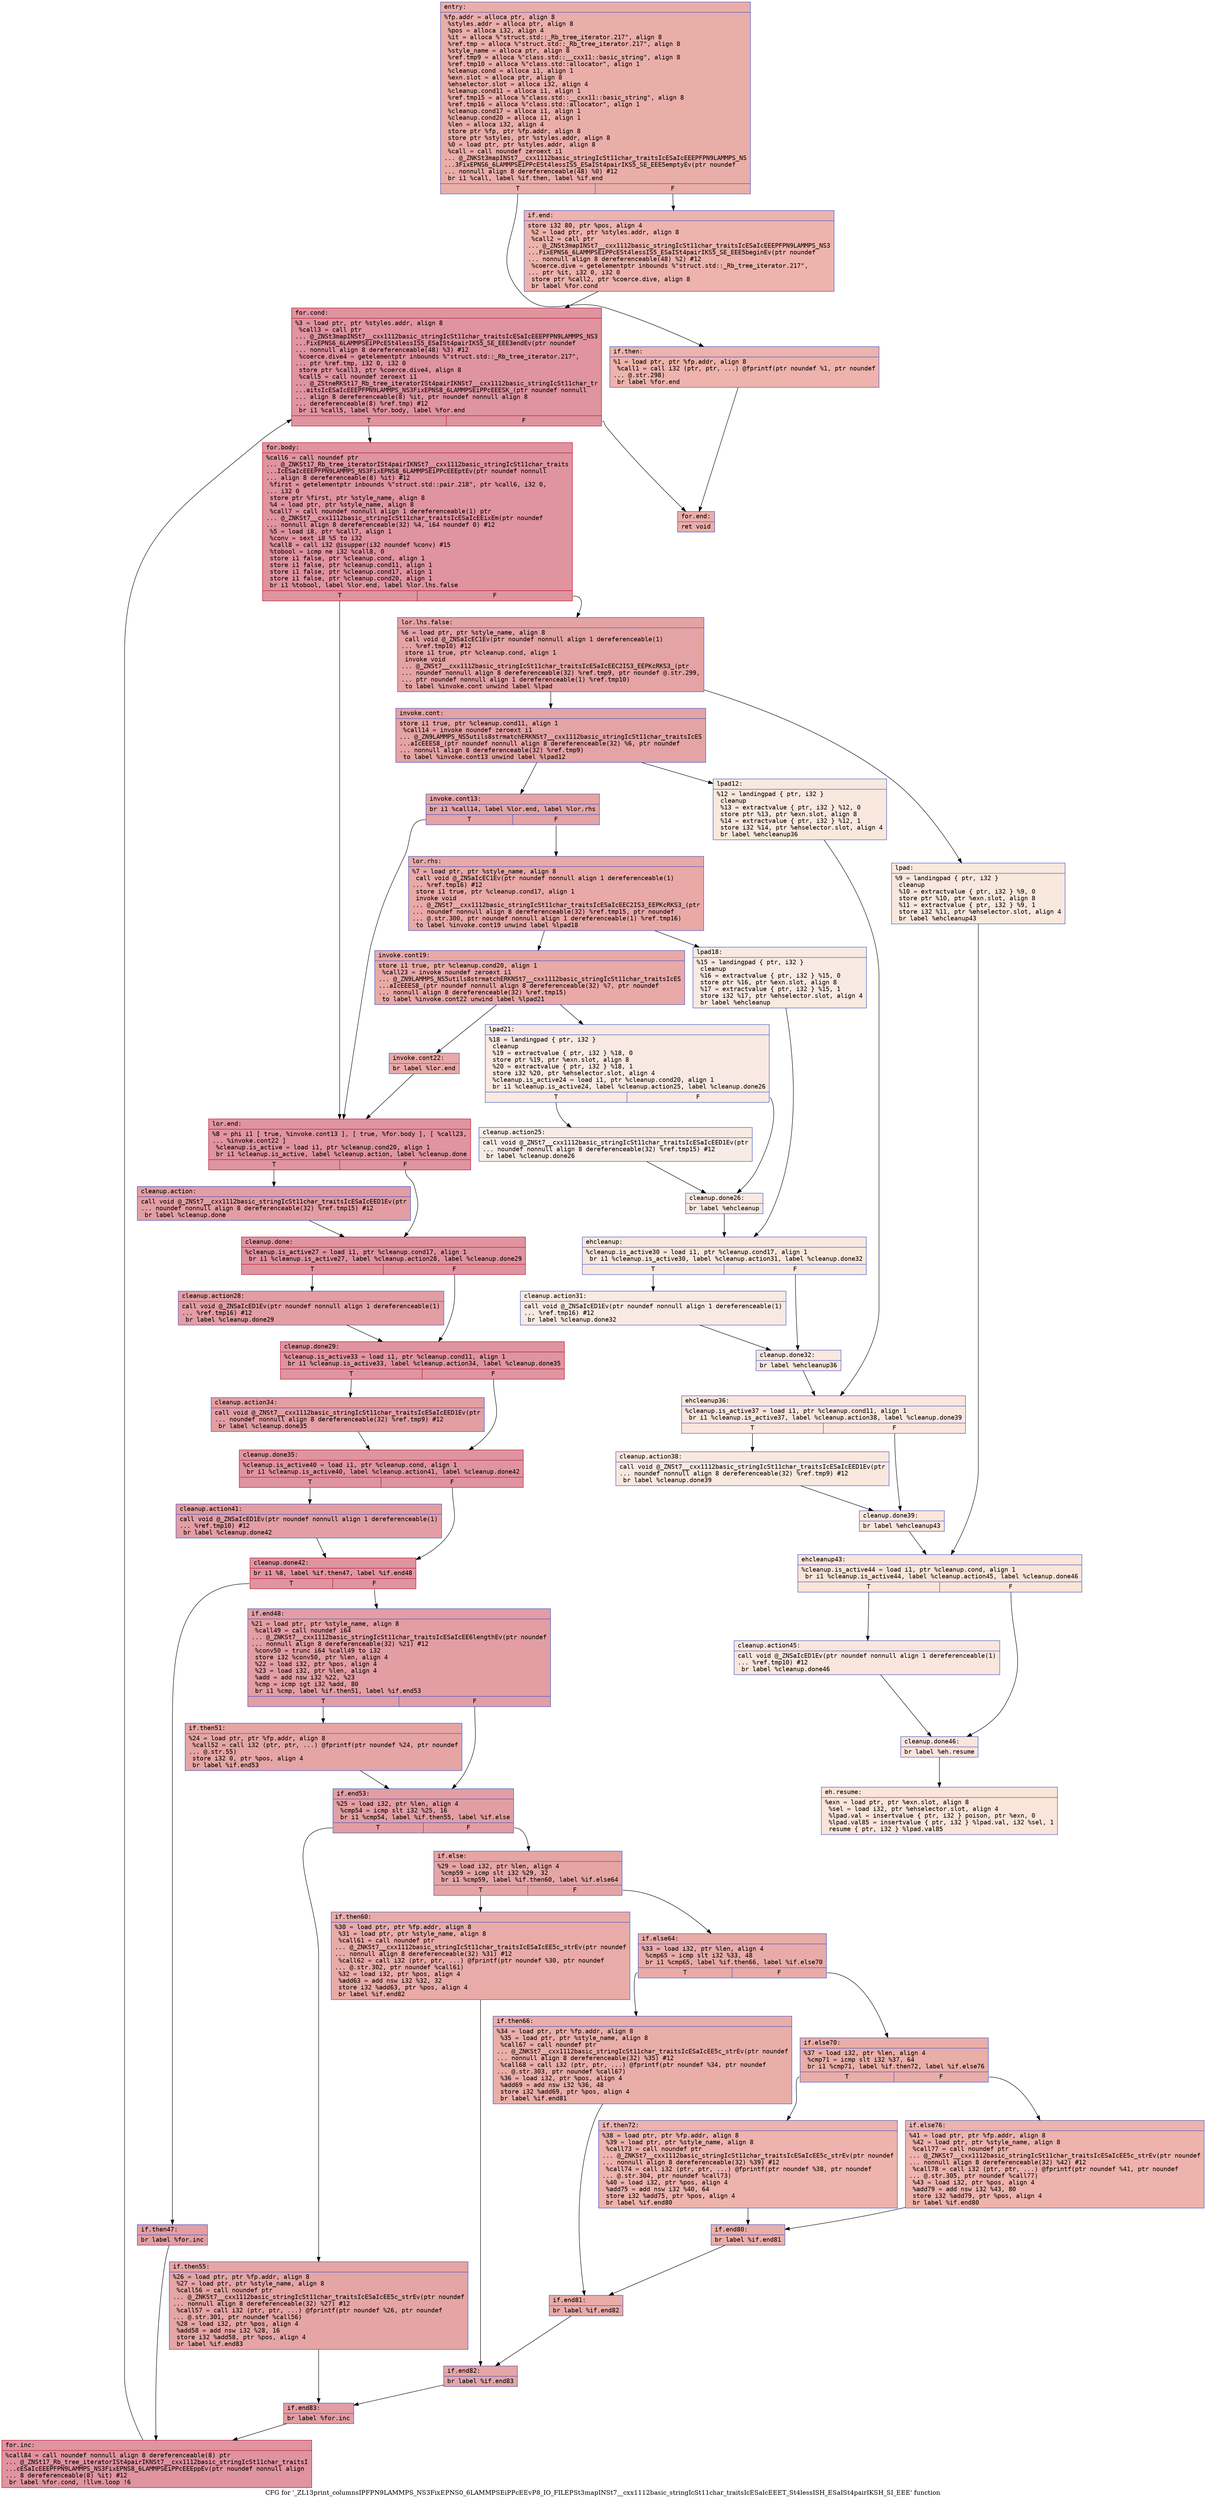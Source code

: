 digraph "CFG for '_ZL13print_columnsIPFPN9LAMMPS_NS3FixEPNS0_6LAMMPSEiPPcEEvP8_IO_FILEPSt3mapINSt7__cxx1112basic_stringIcSt11char_traitsIcESaIcEEET_St4lessISH_ESaISt4pairIKSH_SI_EEE' function" {
	label="CFG for '_ZL13print_columnsIPFPN9LAMMPS_NS3FixEPNS0_6LAMMPSEiPPcEEvP8_IO_FILEPSt3mapINSt7__cxx1112basic_stringIcSt11char_traitsIcESaIcEEET_St4lessISH_ESaISt4pairIKSH_SI_EEE' function";

	Node0x56284671ec80 [shape=record,color="#3d50c3ff", style=filled, fillcolor="#d0473d70" fontname="Courier",label="{entry:\l|  %fp.addr = alloca ptr, align 8\l  %styles.addr = alloca ptr, align 8\l  %pos = alloca i32, align 4\l  %it = alloca %\"struct.std::_Rb_tree_iterator.217\", align 8\l  %ref.tmp = alloca %\"struct.std::_Rb_tree_iterator.217\", align 8\l  %style_name = alloca ptr, align 8\l  %ref.tmp9 = alloca %\"class.std::__cxx11::basic_string\", align 8\l  %ref.tmp10 = alloca %\"class.std::allocator\", align 1\l  %cleanup.cond = alloca i1, align 1\l  %exn.slot = alloca ptr, align 8\l  %ehselector.slot = alloca i32, align 4\l  %cleanup.cond11 = alloca i1, align 1\l  %ref.tmp15 = alloca %\"class.std::__cxx11::basic_string\", align 8\l  %ref.tmp16 = alloca %\"class.std::allocator\", align 1\l  %cleanup.cond17 = alloca i1, align 1\l  %cleanup.cond20 = alloca i1, align 1\l  %len = alloca i32, align 4\l  store ptr %fp, ptr %fp.addr, align 8\l  store ptr %styles, ptr %styles.addr, align 8\l  %0 = load ptr, ptr %styles.addr, align 8\l  %call = call noundef zeroext i1\l... @_ZNKSt3mapINSt7__cxx1112basic_stringIcSt11char_traitsIcESaIcEEEPFPN9LAMMPS_NS\l...3FixEPNS6_6LAMMPSEiPPcESt4lessIS5_ESaISt4pairIKS5_SE_EEE5emptyEv(ptr noundef\l... nonnull align 8 dereferenceable(48) %0) #12\l  br i1 %call, label %if.then, label %if.end\l|{<s0>T|<s1>F}}"];
	Node0x56284671ec80:s0 -> Node0x56284671fdb0[tooltip="entry -> if.then\nProbability 50.00%" ];
	Node0x56284671ec80:s1 -> Node0x56284671fe20[tooltip="entry -> if.end\nProbability 50.00%" ];
	Node0x56284671fdb0 [shape=record,color="#3d50c3ff", style=filled, fillcolor="#d6524470" fontname="Courier",label="{if.then:\l|  %1 = load ptr, ptr %fp.addr, align 8\l  %call1 = call i32 (ptr, ptr, ...) @fprintf(ptr noundef %1, ptr noundef\l... @.str.298)\l  br label %for.end\l}"];
	Node0x56284671fdb0 -> Node0x562846720040[tooltip="if.then -> for.end\nProbability 100.00%" ];
	Node0x56284671fe20 [shape=record,color="#3d50c3ff", style=filled, fillcolor="#d6524470" fontname="Courier",label="{if.end:\l|  store i32 80, ptr %pos, align 4\l  %2 = load ptr, ptr %styles.addr, align 8\l  %call2 = call ptr\l... @_ZNSt3mapINSt7__cxx1112basic_stringIcSt11char_traitsIcESaIcEEEPFPN9LAMMPS_NS3\l...FixEPNS6_6LAMMPSEiPPcESt4lessIS5_ESaISt4pairIKS5_SE_EEE5beginEv(ptr noundef\l... nonnull align 8 dereferenceable(48) %2) #12\l  %coerce.dive = getelementptr inbounds %\"struct.std::_Rb_tree_iterator.217\",\l... ptr %it, i32 0, i32 0\l  store ptr %call2, ptr %coerce.dive, align 8\l  br label %for.cond\l}"];
	Node0x56284671fe20 -> Node0x5628467207b0[tooltip="if.end -> for.cond\nProbability 100.00%" ];
	Node0x5628467207b0 [shape=record,color="#b70d28ff", style=filled, fillcolor="#b70d2870" fontname="Courier",label="{for.cond:\l|  %3 = load ptr, ptr %styles.addr, align 8\l  %call3 = call ptr\l... @_ZNSt3mapINSt7__cxx1112basic_stringIcSt11char_traitsIcESaIcEEEPFPN9LAMMPS_NS3\l...FixEPNS6_6LAMMPSEiPPcESt4lessIS5_ESaISt4pairIKS5_SE_EEE3endEv(ptr noundef\l... nonnull align 8 dereferenceable(48) %3) #12\l  %coerce.dive4 = getelementptr inbounds %\"struct.std::_Rb_tree_iterator.217\",\l... ptr %ref.tmp, i32 0, i32 0\l  store ptr %call3, ptr %coerce.dive4, align 8\l  %call5 = call noundef zeroext i1\l... @_ZStneRKSt17_Rb_tree_iteratorISt4pairIKNSt7__cxx1112basic_stringIcSt11char_tr\l...aitsIcESaIcEEEPFPN9LAMMPS_NS3FixEPNS8_6LAMMPSEiPPcEEESK_(ptr noundef nonnull\l... align 8 dereferenceable(8) %it, ptr noundef nonnull align 8\l... dereferenceable(8) %ref.tmp) #12\l  br i1 %call5, label %for.body, label %for.end\l|{<s0>T|<s1>F}}"];
	Node0x5628467207b0:s0 -> Node0x5628466ade90[tooltip="for.cond -> for.body\nProbability 96.88%" ];
	Node0x5628467207b0:s1 -> Node0x562846720040[tooltip="for.cond -> for.end\nProbability 3.12%" ];
	Node0x5628466ade90 [shape=record,color="#b70d28ff", style=filled, fillcolor="#b70d2870" fontname="Courier",label="{for.body:\l|  %call6 = call noundef ptr\l... @_ZNKSt17_Rb_tree_iteratorISt4pairIKNSt7__cxx1112basic_stringIcSt11char_traits\l...IcESaIcEEEPFPN9LAMMPS_NS3FixEPNS8_6LAMMPSEiPPcEEEptEv(ptr noundef nonnull\l... align 8 dereferenceable(8) %it) #12\l  %first = getelementptr inbounds %\"struct.std::pair.218\", ptr %call6, i32 0,\l... i32 0\l  store ptr %first, ptr %style_name, align 8\l  %4 = load ptr, ptr %style_name, align 8\l  %call7 = call noundef nonnull align 1 dereferenceable(1) ptr\l... @_ZNKSt7__cxx1112basic_stringIcSt11char_traitsIcESaIcEEixEm(ptr noundef\l... nonnull align 8 dereferenceable(32) %4, i64 noundef 0) #12\l  %5 = load i8, ptr %call7, align 1\l  %conv = sext i8 %5 to i32\l  %call8 = call i32 @isupper(i32 noundef %conv) #15\l  %tobool = icmp ne i32 %call8, 0\l  store i1 false, ptr %cleanup.cond, align 1\l  store i1 false, ptr %cleanup.cond11, align 1\l  store i1 false, ptr %cleanup.cond17, align 1\l  store i1 false, ptr %cleanup.cond20, align 1\l  br i1 %tobool, label %lor.end, label %lor.lhs.false\l|{<s0>T|<s1>F}}"];
	Node0x5628466ade90:s0 -> Node0x562846721a90[tooltip="for.body -> lor.end\nProbability 62.50%" ];
	Node0x5628466ade90:s1 -> Node0x562846721b60[tooltip="for.body -> lor.lhs.false\nProbability 37.50%" ];
	Node0x562846721b60 [shape=record,color="#3d50c3ff", style=filled, fillcolor="#c32e3170" fontname="Courier",label="{lor.lhs.false:\l|  %6 = load ptr, ptr %style_name, align 8\l  call void @_ZNSaIcEC1Ev(ptr noundef nonnull align 1 dereferenceable(1)\l... %ref.tmp10) #12\l  store i1 true, ptr %cleanup.cond, align 1\l  invoke void\l... @_ZNSt7__cxx1112basic_stringIcSt11char_traitsIcESaIcEEC2IS3_EEPKcRKS3_(ptr\l... noundef nonnull align 8 dereferenceable(32) %ref.tmp9, ptr noundef @.str.299,\l... ptr noundef nonnull align 1 dereferenceable(1) %ref.tmp10)\l          to label %invoke.cont unwind label %lpad\l}"];
	Node0x562846721b60 -> Node0x562846721ee0[tooltip="lor.lhs.false -> invoke.cont\nProbability 100.00%" ];
	Node0x562846721b60 -> Node0x562846721f60[tooltip="lor.lhs.false -> lpad\nProbability 0.00%" ];
	Node0x562846721ee0 [shape=record,color="#3d50c3ff", style=filled, fillcolor="#c32e3170" fontname="Courier",label="{invoke.cont:\l|  store i1 true, ptr %cleanup.cond11, align 1\l  %call14 = invoke noundef zeroext i1\l... @_ZN9LAMMPS_NS5utils8strmatchERKNSt7__cxx1112basic_stringIcSt11char_traitsIcES\l...aIcEEES8_(ptr noundef nonnull align 8 dereferenceable(32) %6, ptr noundef\l... nonnull align 8 dereferenceable(32) %ref.tmp9)\l          to label %invoke.cont13 unwind label %lpad12\l}"];
	Node0x562846721ee0 -> Node0x562846721e90[tooltip="invoke.cont -> invoke.cont13\nProbability 100.00%" ];
	Node0x562846721ee0 -> Node0x5628467222f0[tooltip="invoke.cont -> lpad12\nProbability 0.00%" ];
	Node0x562846721e90 [shape=record,color="#3d50c3ff", style=filled, fillcolor="#c32e3170" fontname="Courier",label="{invoke.cont13:\l|  br i1 %call14, label %lor.end, label %lor.rhs\l|{<s0>T|<s1>F}}"];
	Node0x562846721e90:s0 -> Node0x562846721a90[tooltip="invoke.cont13 -> lor.end\nProbability 50.00%" ];
	Node0x562846721e90:s1 -> Node0x562846722570[tooltip="invoke.cont13 -> lor.rhs\nProbability 50.00%" ];
	Node0x562846722570 [shape=record,color="#3d50c3ff", style=filled, fillcolor="#ca3b3770" fontname="Courier",label="{lor.rhs:\l|  %7 = load ptr, ptr %style_name, align 8\l  call void @_ZNSaIcEC1Ev(ptr noundef nonnull align 1 dereferenceable(1)\l... %ref.tmp16) #12\l  store i1 true, ptr %cleanup.cond17, align 1\l  invoke void\l... @_ZNSt7__cxx1112basic_stringIcSt11char_traitsIcESaIcEEC2IS3_EEPKcRKS3_(ptr\l... noundef nonnull align 8 dereferenceable(32) %ref.tmp15, ptr noundef\l... @.str.300, ptr noundef nonnull align 1 dereferenceable(1) %ref.tmp16)\l          to label %invoke.cont19 unwind label %lpad18\l}"];
	Node0x562846722570 -> Node0x562846722910[tooltip="lor.rhs -> invoke.cont19\nProbability 100.00%" ];
	Node0x562846722570 -> Node0x562846722990[tooltip="lor.rhs -> lpad18\nProbability 0.00%" ];
	Node0x562846722910 [shape=record,color="#3d50c3ff", style=filled, fillcolor="#ca3b3770" fontname="Courier",label="{invoke.cont19:\l|  store i1 true, ptr %cleanup.cond20, align 1\l  %call23 = invoke noundef zeroext i1\l... @_ZN9LAMMPS_NS5utils8strmatchERKNSt7__cxx1112basic_stringIcSt11char_traitsIcES\l...aIcEEES8_(ptr noundef nonnull align 8 dereferenceable(32) %7, ptr noundef\l... nonnull align 8 dereferenceable(32) %ref.tmp15)\l          to label %invoke.cont22 unwind label %lpad21\l}"];
	Node0x562846722910 -> Node0x5628467228c0[tooltip="invoke.cont19 -> invoke.cont22\nProbability 100.00%" ];
	Node0x562846722910 -> Node0x5628467200b0[tooltip="invoke.cont19 -> lpad21\nProbability 0.00%" ];
	Node0x5628467228c0 [shape=record,color="#3d50c3ff", style=filled, fillcolor="#ca3b3770" fontname="Courier",label="{invoke.cont22:\l|  br label %lor.end\l}"];
	Node0x5628467228c0 -> Node0x562846721a90[tooltip="invoke.cont22 -> lor.end\nProbability 100.00%" ];
	Node0x562846721a90 [shape=record,color="#b70d28ff", style=filled, fillcolor="#b70d2870" fontname="Courier",label="{lor.end:\l|  %8 = phi i1 [ true, %invoke.cont13 ], [ true, %for.body ], [ %call23,\l... %invoke.cont22 ]\l  %cleanup.is_active = load i1, ptr %cleanup.cond20, align 1\l  br i1 %cleanup.is_active, label %cleanup.action, label %cleanup.done\l|{<s0>T|<s1>F}}"];
	Node0x562846721a90:s0 -> Node0x562846723410[tooltip="lor.end -> cleanup.action\nProbability 50.00%" ];
	Node0x562846721a90:s1 -> Node0x562846723460[tooltip="lor.end -> cleanup.done\nProbability 50.00%" ];
	Node0x562846723410 [shape=record,color="#3d50c3ff", style=filled, fillcolor="#be242e70" fontname="Courier",label="{cleanup.action:\l|  call void @_ZNSt7__cxx1112basic_stringIcSt11char_traitsIcESaIcEED1Ev(ptr\l... noundef nonnull align 8 dereferenceable(32) %ref.tmp15) #12\l  br label %cleanup.done\l}"];
	Node0x562846723410 -> Node0x562846723460[tooltip="cleanup.action -> cleanup.done\nProbability 100.00%" ];
	Node0x562846723460 [shape=record,color="#b70d28ff", style=filled, fillcolor="#b70d2870" fontname="Courier",label="{cleanup.done:\l|  %cleanup.is_active27 = load i1, ptr %cleanup.cond17, align 1\l  br i1 %cleanup.is_active27, label %cleanup.action28, label %cleanup.done29\l|{<s0>T|<s1>F}}"];
	Node0x562846723460:s0 -> Node0x562846723560[tooltip="cleanup.done -> cleanup.action28\nProbability 50.00%" ];
	Node0x562846723460:s1 -> Node0x562846723840[tooltip="cleanup.done -> cleanup.done29\nProbability 50.00%" ];
	Node0x562846723560 [shape=record,color="#3d50c3ff", style=filled, fillcolor="#be242e70" fontname="Courier",label="{cleanup.action28:\l|  call void @_ZNSaIcED1Ev(ptr noundef nonnull align 1 dereferenceable(1)\l... %ref.tmp16) #12\l  br label %cleanup.done29\l}"];
	Node0x562846723560 -> Node0x562846723840[tooltip="cleanup.action28 -> cleanup.done29\nProbability 100.00%" ];
	Node0x562846723840 [shape=record,color="#b70d28ff", style=filled, fillcolor="#b70d2870" fontname="Courier",label="{cleanup.done29:\l|  %cleanup.is_active33 = load i1, ptr %cleanup.cond11, align 1\l  br i1 %cleanup.is_active33, label %cleanup.action34, label %cleanup.done35\l|{<s0>T|<s1>F}}"];
	Node0x562846723840:s0 -> Node0x562846723bd0[tooltip="cleanup.done29 -> cleanup.action34\nProbability 50.00%" ];
	Node0x562846723840:s1 -> Node0x562846723c20[tooltip="cleanup.done29 -> cleanup.done35\nProbability 50.00%" ];
	Node0x562846723bd0 [shape=record,color="#3d50c3ff", style=filled, fillcolor="#be242e70" fontname="Courier",label="{cleanup.action34:\l|  call void @_ZNSt7__cxx1112basic_stringIcSt11char_traitsIcESaIcEED1Ev(ptr\l... noundef nonnull align 8 dereferenceable(32) %ref.tmp9) #12\l  br label %cleanup.done35\l}"];
	Node0x562846723bd0 -> Node0x562846723c20[tooltip="cleanup.action34 -> cleanup.done35\nProbability 100.00%" ];
	Node0x562846723c20 [shape=record,color="#b70d28ff", style=filled, fillcolor="#b70d2870" fontname="Courier",label="{cleanup.done35:\l|  %cleanup.is_active40 = load i1, ptr %cleanup.cond, align 1\l  br i1 %cleanup.is_active40, label %cleanup.action41, label %cleanup.done42\l|{<s0>T|<s1>F}}"];
	Node0x562846723c20:s0 -> Node0x562846723d50[tooltip="cleanup.done35 -> cleanup.action41\nProbability 50.00%" ];
	Node0x562846723c20:s1 -> Node0x562846724000[tooltip="cleanup.done35 -> cleanup.done42\nProbability 50.00%" ];
	Node0x562846723d50 [shape=record,color="#3d50c3ff", style=filled, fillcolor="#be242e70" fontname="Courier",label="{cleanup.action41:\l|  call void @_ZNSaIcED1Ev(ptr noundef nonnull align 1 dereferenceable(1)\l... %ref.tmp10) #12\l  br label %cleanup.done42\l}"];
	Node0x562846723d50 -> Node0x562846724000[tooltip="cleanup.action41 -> cleanup.done42\nProbability 100.00%" ];
	Node0x562846724000 [shape=record,color="#b70d28ff", style=filled, fillcolor="#b70d2870" fontname="Courier",label="{cleanup.done42:\l|  br i1 %8, label %if.then47, label %if.end48\l|{<s0>T|<s1>F}}"];
	Node0x562846724000:s0 -> Node0x5628467242b0[tooltip="cleanup.done42 -> if.then47\nProbability 50.00%" ];
	Node0x562846724000:s1 -> Node0x562846724300[tooltip="cleanup.done42 -> if.end48\nProbability 50.00%" ];
	Node0x5628467242b0 [shape=record,color="#3d50c3ff", style=filled, fillcolor="#be242e70" fontname="Courier",label="{if.then47:\l|  br label %for.inc\l}"];
	Node0x5628467242b0 -> Node0x562846724400[tooltip="if.then47 -> for.inc\nProbability 100.00%" ];
	Node0x562846721f60 [shape=record,color="#3d50c3ff", style=filled, fillcolor="#f2cab570" fontname="Courier",label="{lpad:\l|  %9 = landingpad \{ ptr, i32 \}\l          cleanup\l  %10 = extractvalue \{ ptr, i32 \} %9, 0\l  store ptr %10, ptr %exn.slot, align 8\l  %11 = extractvalue \{ ptr, i32 \} %9, 1\l  store i32 %11, ptr %ehselector.slot, align 4\l  br label %ehcleanup43\l}"];
	Node0x562846721f60 -> Node0x562846724770[tooltip="lpad -> ehcleanup43\nProbability 100.00%" ];
	Node0x5628467222f0 [shape=record,color="#3d50c3ff", style=filled, fillcolor="#f2cab570" fontname="Courier",label="{lpad12:\l|  %12 = landingpad \{ ptr, i32 \}\l          cleanup\l  %13 = extractvalue \{ ptr, i32 \} %12, 0\l  store ptr %13, ptr %exn.slot, align 8\l  %14 = extractvalue \{ ptr, i32 \} %12, 1\l  store i32 %14, ptr %ehselector.slot, align 4\l  br label %ehcleanup36\l}"];
	Node0x5628467222f0 -> Node0x562846724ae0[tooltip="lpad12 -> ehcleanup36\nProbability 100.00%" ];
	Node0x562846722990 [shape=record,color="#3d50c3ff", style=filled, fillcolor="#efcebd70" fontname="Courier",label="{lpad18:\l|  %15 = landingpad \{ ptr, i32 \}\l          cleanup\l  %16 = extractvalue \{ ptr, i32 \} %15, 0\l  store ptr %16, ptr %exn.slot, align 8\l  %17 = extractvalue \{ ptr, i32 \} %15, 1\l  store i32 %17, ptr %ehselector.slot, align 4\l  br label %ehcleanup\l}"];
	Node0x562846722990 -> Node0x562846724eb0[tooltip="lpad18 -> ehcleanup\nProbability 100.00%" ];
	Node0x5628467200b0 [shape=record,color="#3d50c3ff", style=filled, fillcolor="#efcebd70" fontname="Courier",label="{lpad21:\l|  %18 = landingpad \{ ptr, i32 \}\l          cleanup\l  %19 = extractvalue \{ ptr, i32 \} %18, 0\l  store ptr %19, ptr %exn.slot, align 8\l  %20 = extractvalue \{ ptr, i32 \} %18, 1\l  store i32 %20, ptr %ehselector.slot, align 4\l  %cleanup.is_active24 = load i1, ptr %cleanup.cond20, align 1\l  br i1 %cleanup.is_active24, label %cleanup.action25, label %cleanup.done26\l|{<s0>T|<s1>F}}"];
	Node0x5628467200b0:s0 -> Node0x562846725390[tooltip="lpad21 -> cleanup.action25\nProbability 50.00%" ];
	Node0x5628467200b0:s1 -> Node0x562846725460[tooltip="lpad21 -> cleanup.done26\nProbability 50.00%" ];
	Node0x562846725390 [shape=record,color="#3d50c3ff", style=filled, fillcolor="#ecd3c570" fontname="Courier",label="{cleanup.action25:\l|  call void @_ZNSt7__cxx1112basic_stringIcSt11char_traitsIcESaIcEED1Ev(ptr\l... noundef nonnull align 8 dereferenceable(32) %ref.tmp15) #12\l  br label %cleanup.done26\l}"];
	Node0x562846725390 -> Node0x562846725460[tooltip="cleanup.action25 -> cleanup.done26\nProbability 100.00%" ];
	Node0x562846725460 [shape=record,color="#3d50c3ff", style=filled, fillcolor="#efcebd70" fontname="Courier",label="{cleanup.done26:\l|  br label %ehcleanup\l}"];
	Node0x562846725460 -> Node0x562846724eb0[tooltip="cleanup.done26 -> ehcleanup\nProbability 100.00%" ];
	Node0x562846724eb0 [shape=record,color="#3d50c3ff", style=filled, fillcolor="#f2cab570" fontname="Courier",label="{ehcleanup:\l|  %cleanup.is_active30 = load i1, ptr %cleanup.cond17, align 1\l  br i1 %cleanup.is_active30, label %cleanup.action31, label %cleanup.done32\l|{<s0>T|<s1>F}}"];
	Node0x562846724eb0:s0 -> Node0x5628467255f0[tooltip="ehcleanup -> cleanup.action31\nProbability 50.00%" ];
	Node0x562846724eb0:s1 -> Node0x562846725910[tooltip="ehcleanup -> cleanup.done32\nProbability 50.00%" ];
	Node0x5628467255f0 [shape=record,color="#3d50c3ff", style=filled, fillcolor="#efcebd70" fontname="Courier",label="{cleanup.action31:\l|  call void @_ZNSaIcED1Ev(ptr noundef nonnull align 1 dereferenceable(1)\l... %ref.tmp16) #12\l  br label %cleanup.done32\l}"];
	Node0x5628467255f0 -> Node0x562846725910[tooltip="cleanup.action31 -> cleanup.done32\nProbability 100.00%" ];
	Node0x562846725910 [shape=record,color="#3d50c3ff", style=filled, fillcolor="#f2cab570" fontname="Courier",label="{cleanup.done32:\l|  br label %ehcleanup36\l}"];
	Node0x562846725910 -> Node0x562846724ae0[tooltip="cleanup.done32 -> ehcleanup36\nProbability 100.00%" ];
	Node0x562846724ae0 [shape=record,color="#3d50c3ff", style=filled, fillcolor="#f3c7b170" fontname="Courier",label="{ehcleanup36:\l|  %cleanup.is_active37 = load i1, ptr %cleanup.cond11, align 1\l  br i1 %cleanup.is_active37, label %cleanup.action38, label %cleanup.done39\l|{<s0>T|<s1>F}}"];
	Node0x562846724ae0:s0 -> Node0x562846725d10[tooltip="ehcleanup36 -> cleanup.action38\nProbability 50.00%" ];
	Node0x562846724ae0:s1 -> Node0x562846725d60[tooltip="ehcleanup36 -> cleanup.done39\nProbability 50.00%" ];
	Node0x562846725d10 [shape=record,color="#3d50c3ff", style=filled, fillcolor="#f2cab570" fontname="Courier",label="{cleanup.action38:\l|  call void @_ZNSt7__cxx1112basic_stringIcSt11char_traitsIcESaIcEED1Ev(ptr\l... noundef nonnull align 8 dereferenceable(32) %ref.tmp9) #12\l  br label %cleanup.done39\l}"];
	Node0x562846725d10 -> Node0x562846725d60[tooltip="cleanup.action38 -> cleanup.done39\nProbability 100.00%" ];
	Node0x562846725d60 [shape=record,color="#3d50c3ff", style=filled, fillcolor="#f3c7b170" fontname="Courier",label="{cleanup.done39:\l|  br label %ehcleanup43\l}"];
	Node0x562846725d60 -> Node0x562846724770[tooltip="cleanup.done39 -> ehcleanup43\nProbability 100.00%" ];
	Node0x562846724770 [shape=record,color="#3d50c3ff", style=filled, fillcolor="#f5c1a970" fontname="Courier",label="{ehcleanup43:\l|  %cleanup.is_active44 = load i1, ptr %cleanup.cond, align 1\l  br i1 %cleanup.is_active44, label %cleanup.action45, label %cleanup.done46\l|{<s0>T|<s1>F}}"];
	Node0x562846724770:s0 -> Node0x562846725e90[tooltip="ehcleanup43 -> cleanup.action45\nProbability 50.00%" ];
	Node0x562846724770:s1 -> Node0x5628467261b0[tooltip="ehcleanup43 -> cleanup.done46\nProbability 50.00%" ];
	Node0x562846725e90 [shape=record,color="#3d50c3ff", style=filled, fillcolor="#f3c7b170" fontname="Courier",label="{cleanup.action45:\l|  call void @_ZNSaIcED1Ev(ptr noundef nonnull align 1 dereferenceable(1)\l... %ref.tmp10) #12\l  br label %cleanup.done46\l}"];
	Node0x562846725e90 -> Node0x5628467261b0[tooltip="cleanup.action45 -> cleanup.done46\nProbability 100.00%" ];
	Node0x5628467261b0 [shape=record,color="#3d50c3ff", style=filled, fillcolor="#f5c1a970" fontname="Courier",label="{cleanup.done46:\l|  br label %eh.resume\l}"];
	Node0x5628467261b0 -> Node0x562846726460[tooltip="cleanup.done46 -> eh.resume\nProbability 100.00%" ];
	Node0x562846724300 [shape=record,color="#3d50c3ff", style=filled, fillcolor="#be242e70" fontname="Courier",label="{if.end48:\l|  %21 = load ptr, ptr %style_name, align 8\l  %call49 = call noundef i64\l... @_ZNKSt7__cxx1112basic_stringIcSt11char_traitsIcESaIcEE6lengthEv(ptr noundef\l... nonnull align 8 dereferenceable(32) %21) #12\l  %conv50 = trunc i64 %call49 to i32\l  store i32 %conv50, ptr %len, align 4\l  %22 = load i32, ptr %pos, align 4\l  %23 = load i32, ptr %len, align 4\l  %add = add nsw i32 %22, %23\l  %cmp = icmp sgt i32 %add, 80\l  br i1 %cmp, label %if.then51, label %if.end53\l|{<s0>T|<s1>F}}"];
	Node0x562846724300:s0 -> Node0x5628467265a0[tooltip="if.end48 -> if.then51\nProbability 50.00%" ];
	Node0x562846724300:s1 -> Node0x562846726a90[tooltip="if.end48 -> if.end53\nProbability 50.00%" ];
	Node0x5628467265a0 [shape=record,color="#3d50c3ff", style=filled, fillcolor="#c5333470" fontname="Courier",label="{if.then51:\l|  %24 = load ptr, ptr %fp.addr, align 8\l  %call52 = call i32 (ptr, ptr, ...) @fprintf(ptr noundef %24, ptr noundef\l... @.str.55)\l  store i32 0, ptr %pos, align 4\l  br label %if.end53\l}"];
	Node0x5628467265a0 -> Node0x562846726a90[tooltip="if.then51 -> if.end53\nProbability 100.00%" ];
	Node0x562846726a90 [shape=record,color="#3d50c3ff", style=filled, fillcolor="#be242e70" fontname="Courier",label="{if.end53:\l|  %25 = load i32, ptr %len, align 4\l  %cmp54 = icmp slt i32 %25, 16\l  br i1 %cmp54, label %if.then55, label %if.else\l|{<s0>T|<s1>F}}"];
	Node0x562846726a90:s0 -> Node0x562846726fb0[tooltip="if.end53 -> if.then55\nProbability 50.00%" ];
	Node0x562846726a90:s1 -> Node0x562846727030[tooltip="if.end53 -> if.else\nProbability 50.00%" ];
	Node0x562846726fb0 [shape=record,color="#3d50c3ff", style=filled, fillcolor="#c5333470" fontname="Courier",label="{if.then55:\l|  %26 = load ptr, ptr %fp.addr, align 8\l  %27 = load ptr, ptr %style_name, align 8\l  %call56 = call noundef ptr\l... @_ZNKSt7__cxx1112basic_stringIcSt11char_traitsIcESaIcEE5c_strEv(ptr noundef\l... nonnull align 8 dereferenceable(32) %27) #12\l  %call57 = call i32 (ptr, ptr, ...) @fprintf(ptr noundef %26, ptr noundef\l... @.str.301, ptr noundef %call56)\l  %28 = load i32, ptr %pos, align 4\l  %add58 = add nsw i32 %28, 16\l  store i32 %add58, ptr %pos, align 4\l  br label %if.end83\l}"];
	Node0x562846726fb0 -> Node0x5628467275c0[tooltip="if.then55 -> if.end83\nProbability 100.00%" ];
	Node0x562846727030 [shape=record,color="#3d50c3ff", style=filled, fillcolor="#c5333470" fontname="Courier",label="{if.else:\l|  %29 = load i32, ptr %len, align 4\l  %cmp59 = icmp slt i32 %29, 32\l  br i1 %cmp59, label %if.then60, label %if.else64\l|{<s0>T|<s1>F}}"];
	Node0x562846727030:s0 -> Node0x562846722c60[tooltip="if.else -> if.then60\nProbability 50.00%" ];
	Node0x562846727030:s1 -> Node0x562846722ce0[tooltip="if.else -> if.else64\nProbability 50.00%" ];
	Node0x562846722c60 [shape=record,color="#3d50c3ff", style=filled, fillcolor="#cc403a70" fontname="Courier",label="{if.then60:\l|  %30 = load ptr, ptr %fp.addr, align 8\l  %31 = load ptr, ptr %style_name, align 8\l  %call61 = call noundef ptr\l... @_ZNKSt7__cxx1112basic_stringIcSt11char_traitsIcESaIcEE5c_strEv(ptr noundef\l... nonnull align 8 dereferenceable(32) %31) #12\l  %call62 = call i32 (ptr, ptr, ...) @fprintf(ptr noundef %30, ptr noundef\l... @.str.302, ptr noundef %call61)\l  %32 = load i32, ptr %pos, align 4\l  %add63 = add nsw i32 %32, 32\l  store i32 %add63, ptr %pos, align 4\l  br label %if.end82\l}"];
	Node0x562846722c60 -> Node0x562846723230[tooltip="if.then60 -> if.end82\nProbability 100.00%" ];
	Node0x562846722ce0 [shape=record,color="#3d50c3ff", style=filled, fillcolor="#cc403a70" fontname="Courier",label="{if.else64:\l|  %33 = load i32, ptr %len, align 4\l  %cmp65 = icmp slt i32 %33, 48\l  br i1 %cmp65, label %if.then66, label %if.else70\l|{<s0>T|<s1>F}}"];
	Node0x562846722ce0:s0 -> Node0x562846728700[tooltip="if.else64 -> if.then66\nProbability 50.00%" ];
	Node0x562846722ce0:s1 -> Node0x562846728780[tooltip="if.else64 -> if.else70\nProbability 50.00%" ];
	Node0x562846728700 [shape=record,color="#3d50c3ff", style=filled, fillcolor="#d0473d70" fontname="Courier",label="{if.then66:\l|  %34 = load ptr, ptr %fp.addr, align 8\l  %35 = load ptr, ptr %style_name, align 8\l  %call67 = call noundef ptr\l... @_ZNKSt7__cxx1112basic_stringIcSt11char_traitsIcESaIcEE5c_strEv(ptr noundef\l... nonnull align 8 dereferenceable(32) %35) #12\l  %call68 = call i32 (ptr, ptr, ...) @fprintf(ptr noundef %34, ptr noundef\l... @.str.303, ptr noundef %call67)\l  %36 = load i32, ptr %pos, align 4\l  %add69 = add nsw i32 %36, 48\l  store i32 %add69, ptr %pos, align 4\l  br label %if.end81\l}"];
	Node0x562846728700 -> Node0x562846728e00[tooltip="if.then66 -> if.end81\nProbability 100.00%" ];
	Node0x562846728780 [shape=record,color="#3d50c3ff", style=filled, fillcolor="#d0473d70" fontname="Courier",label="{if.else70:\l|  %37 = load i32, ptr %len, align 4\l  %cmp71 = icmp slt i32 %37, 64\l  br i1 %cmp71, label %if.then72, label %if.else76\l|{<s0>T|<s1>F}}"];
	Node0x562846728780:s0 -> Node0x562846729020[tooltip="if.else70 -> if.then72\nProbability 50.00%" ];
	Node0x562846728780:s1 -> Node0x5628467290a0[tooltip="if.else70 -> if.else76\nProbability 50.00%" ];
	Node0x562846729020 [shape=record,color="#3d50c3ff", style=filled, fillcolor="#d6524470" fontname="Courier",label="{if.then72:\l|  %38 = load ptr, ptr %fp.addr, align 8\l  %39 = load ptr, ptr %style_name, align 8\l  %call73 = call noundef ptr\l... @_ZNKSt7__cxx1112basic_stringIcSt11char_traitsIcESaIcEE5c_strEv(ptr noundef\l... nonnull align 8 dereferenceable(32) %39) #12\l  %call74 = call i32 (ptr, ptr, ...) @fprintf(ptr noundef %38, ptr noundef\l... @.str.304, ptr noundef %call73)\l  %40 = load i32, ptr %pos, align 4\l  %add75 = add nsw i32 %40, 64\l  store i32 %add75, ptr %pos, align 4\l  br label %if.end80\l}"];
	Node0x562846729020 -> Node0x562846729720[tooltip="if.then72 -> if.end80\nProbability 100.00%" ];
	Node0x5628467290a0 [shape=record,color="#3d50c3ff", style=filled, fillcolor="#d6524470" fontname="Courier",label="{if.else76:\l|  %41 = load ptr, ptr %fp.addr, align 8\l  %42 = load ptr, ptr %style_name, align 8\l  %call77 = call noundef ptr\l... @_ZNKSt7__cxx1112basic_stringIcSt11char_traitsIcESaIcEE5c_strEv(ptr noundef\l... nonnull align 8 dereferenceable(32) %42) #12\l  %call78 = call i32 (ptr, ptr, ...) @fprintf(ptr noundef %41, ptr noundef\l... @.str.305, ptr noundef %call77)\l  %43 = load i32, ptr %pos, align 4\l  %add79 = add nsw i32 %43, 80\l  store i32 %add79, ptr %pos, align 4\l  br label %if.end80\l}"];
	Node0x5628467290a0 -> Node0x562846729720[tooltip="if.else76 -> if.end80\nProbability 100.00%" ];
	Node0x562846729720 [shape=record,color="#3d50c3ff", style=filled, fillcolor="#d0473d70" fontname="Courier",label="{if.end80:\l|  br label %if.end81\l}"];
	Node0x562846729720 -> Node0x562846728e00[tooltip="if.end80 -> if.end81\nProbability 100.00%" ];
	Node0x562846728e00 [shape=record,color="#3d50c3ff", style=filled, fillcolor="#cc403a70" fontname="Courier",label="{if.end81:\l|  br label %if.end82\l}"];
	Node0x562846728e00 -> Node0x562846723230[tooltip="if.end81 -> if.end82\nProbability 100.00%" ];
	Node0x562846723230 [shape=record,color="#3d50c3ff", style=filled, fillcolor="#c5333470" fontname="Courier",label="{if.end82:\l|  br label %if.end83\l}"];
	Node0x562846723230 -> Node0x5628467275c0[tooltip="if.end82 -> if.end83\nProbability 100.00%" ];
	Node0x5628467275c0 [shape=record,color="#3d50c3ff", style=filled, fillcolor="#be242e70" fontname="Courier",label="{if.end83:\l|  br label %for.inc\l}"];
	Node0x5628467275c0 -> Node0x562846724400[tooltip="if.end83 -> for.inc\nProbability 100.00%" ];
	Node0x562846724400 [shape=record,color="#b70d28ff", style=filled, fillcolor="#b70d2870" fontname="Courier",label="{for.inc:\l|  %call84 = call noundef nonnull align 8 dereferenceable(8) ptr\l... @_ZNSt17_Rb_tree_iteratorISt4pairIKNSt7__cxx1112basic_stringIcSt11char_traitsI\l...cESaIcEEEPFPN9LAMMPS_NS3FixEPNS8_6LAMMPSEiPPcEEEppEv(ptr noundef nonnull align\l... 8 dereferenceable(8) %it) #12\l  br label %for.cond, !llvm.loop !6\l}"];
	Node0x562846724400 -> Node0x5628467207b0[tooltip="for.inc -> for.cond\nProbability 100.00%" ];
	Node0x562846720040 [shape=record,color="#3d50c3ff", style=filled, fillcolor="#d0473d70" fontname="Courier",label="{for.end:\l|  ret void\l}"];
	Node0x562846726460 [shape=record,color="#3d50c3ff", style=filled, fillcolor="#f5c1a970" fontname="Courier",label="{eh.resume:\l|  %exn = load ptr, ptr %exn.slot, align 8\l  %sel = load i32, ptr %ehselector.slot, align 4\l  %lpad.val = insertvalue \{ ptr, i32 \} poison, ptr %exn, 0\l  %lpad.val85 = insertvalue \{ ptr, i32 \} %lpad.val, i32 %sel, 1\l  resume \{ ptr, i32 \} %lpad.val85\l}"];
}
